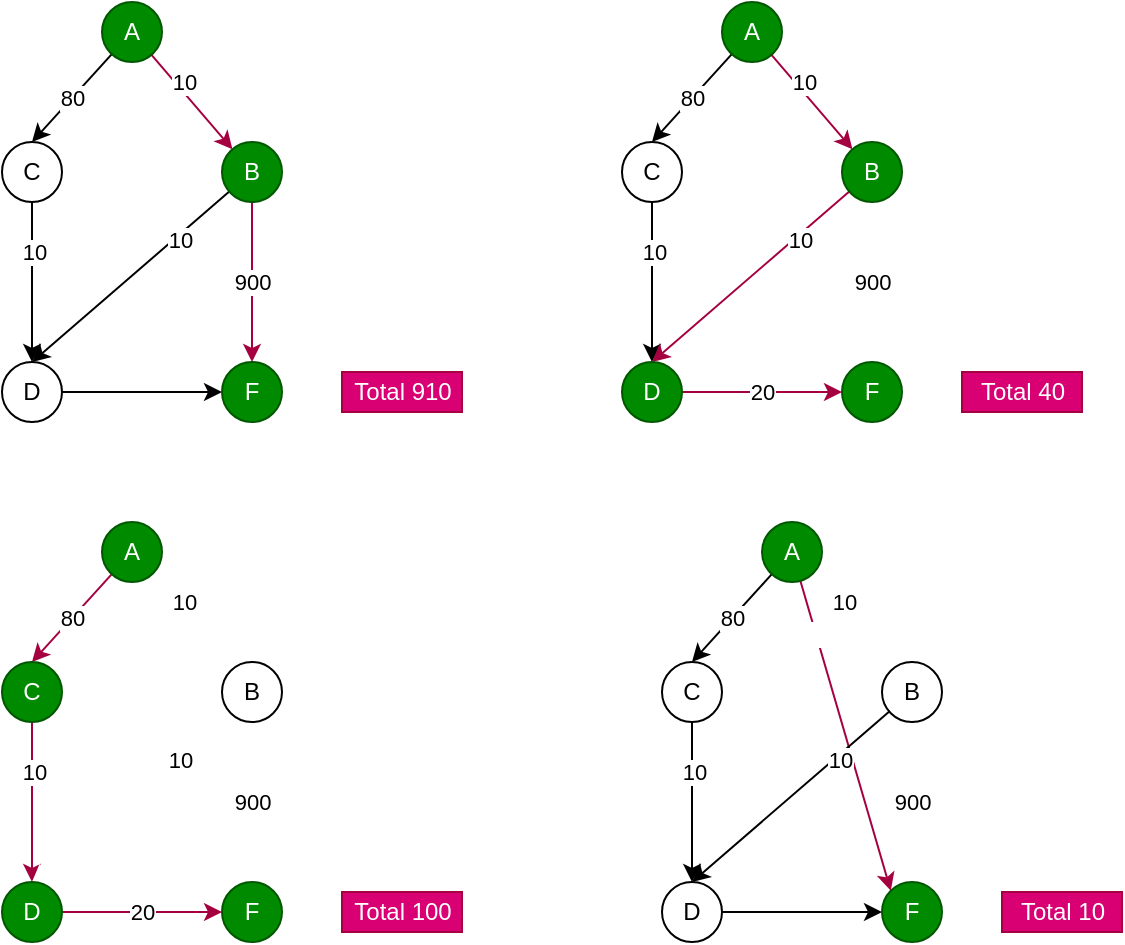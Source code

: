 <mxfile>
    <diagram id="4XHa54bo84WGzjoG56xk" name="Page-1">
        <mxGraphModel dx="1378" dy="616" grid="1" gridSize="10" guides="1" tooltips="1" connect="1" arrows="1" fold="1" page="1" pageScale="1" pageWidth="850" pageHeight="1100" math="0" shadow="0">
            <root>
                <mxCell id="0"/>
                <mxCell id="1" parent="0"/>
                <mxCell id="35" style="edgeStyle=none;html=1;fillColor=#d80073;strokeColor=#A50040;" edge="1" parent="1" source="32" target="34">
                    <mxGeometry relative="1" as="geometry"/>
                </mxCell>
                <mxCell id="37" value="10" style="edgeLabel;html=1;align=center;verticalAlign=middle;resizable=0;points=[];" vertex="1" connectable="0" parent="35">
                    <mxGeometry x="-0.336" y="4" relative="1" as="geometry">
                        <mxPoint as="offset"/>
                    </mxGeometry>
                </mxCell>
                <mxCell id="36" value="80" style="edgeStyle=none;html=1;entryX=0.5;entryY=0;entryDx=0;entryDy=0;" edge="1" parent="1" source="32" target="33">
                    <mxGeometry relative="1" as="geometry"/>
                </mxCell>
                <mxCell id="32" value="A" style="ellipse;whiteSpace=wrap;html=1;aspect=fixed;fillColor=#008a00;fontColor=#ffffff;strokeColor=#005700;" vertex="1" parent="1">
                    <mxGeometry x="90" y="120" width="30" height="30" as="geometry"/>
                </mxCell>
                <mxCell id="41" value="" style="edgeStyle=none;html=1;" edge="1" parent="1" source="33" target="40">
                    <mxGeometry relative="1" as="geometry"/>
                </mxCell>
                <mxCell id="42" value="10" style="edgeLabel;html=1;align=center;verticalAlign=middle;resizable=0;points=[];" vertex="1" connectable="0" parent="41">
                    <mxGeometry x="-0.352" y="1" relative="1" as="geometry">
                        <mxPoint y="-1" as="offset"/>
                    </mxGeometry>
                </mxCell>
                <mxCell id="33" value="C" style="ellipse;whiteSpace=wrap;html=1;aspect=fixed;" vertex="1" parent="1">
                    <mxGeometry x="40" y="190" width="30" height="30" as="geometry"/>
                </mxCell>
                <mxCell id="43" style="edgeStyle=none;html=1;entryX=0.5;entryY=0;entryDx=0;entryDy=0;" edge="1" parent="1" source="34" target="40">
                    <mxGeometry relative="1" as="geometry"/>
                </mxCell>
                <mxCell id="44" value="10" style="edgeLabel;html=1;align=center;verticalAlign=middle;resizable=0;points=[];" vertex="1" connectable="0" parent="43">
                    <mxGeometry x="-0.465" y="2" relative="1" as="geometry">
                        <mxPoint as="offset"/>
                    </mxGeometry>
                </mxCell>
                <mxCell id="47" value="900" style="edgeStyle=none;html=1;fillColor=#d80073;strokeColor=#A50040;" edge="1" parent="1" source="34" target="45">
                    <mxGeometry relative="1" as="geometry"/>
                </mxCell>
                <mxCell id="34" value="B" style="ellipse;whiteSpace=wrap;html=1;aspect=fixed;fillColor=#008a00;fontColor=#ffffff;strokeColor=#005700;" vertex="1" parent="1">
                    <mxGeometry x="150" y="190" width="30" height="30" as="geometry"/>
                </mxCell>
                <mxCell id="46" value="" style="edgeStyle=none;html=1;" edge="1" parent="1" source="40" target="45">
                    <mxGeometry relative="1" as="geometry"/>
                </mxCell>
                <mxCell id="40" value="D" style="ellipse;whiteSpace=wrap;html=1;aspect=fixed;" vertex="1" parent="1">
                    <mxGeometry x="40" y="300" width="30" height="30" as="geometry"/>
                </mxCell>
                <mxCell id="45" value="F" style="ellipse;whiteSpace=wrap;html=1;aspect=fixed;fillColor=#008a00;fontColor=#ffffff;strokeColor=#005700;" vertex="1" parent="1">
                    <mxGeometry x="150" y="300" width="30" height="30" as="geometry"/>
                </mxCell>
                <mxCell id="48" value="Total 910" style="text;html=1;align=center;verticalAlign=middle;resizable=0;points=[];autosize=1;strokeColor=#A50040;fillColor=#d80073;fontColor=#FFFFFF;" vertex="1" parent="1">
                    <mxGeometry x="210" y="305" width="60" height="20" as="geometry"/>
                </mxCell>
                <mxCell id="64" style="edgeStyle=none;html=1;fillColor=#d80073;strokeColor=#A50040;" edge="1" parent="1" source="67" target="74">
                    <mxGeometry relative="1" as="geometry"/>
                </mxCell>
                <mxCell id="65" value="10" style="edgeLabel;html=1;align=center;verticalAlign=middle;resizable=0;points=[];" vertex="1" connectable="0" parent="64">
                    <mxGeometry x="-0.336" y="4" relative="1" as="geometry">
                        <mxPoint as="offset"/>
                    </mxGeometry>
                </mxCell>
                <mxCell id="66" value="80" style="edgeStyle=none;html=1;entryX=0.5;entryY=0;entryDx=0;entryDy=0;" edge="1" parent="1" source="67" target="70">
                    <mxGeometry relative="1" as="geometry"/>
                </mxCell>
                <mxCell id="67" value="A" style="ellipse;whiteSpace=wrap;html=1;aspect=fixed;fillColor=#008a00;fontColor=#ffffff;strokeColor=#005700;" vertex="1" parent="1">
                    <mxGeometry x="400" y="120" width="30" height="30" as="geometry"/>
                </mxCell>
                <mxCell id="68" value="" style="edgeStyle=none;html=1;" edge="1" parent="1" source="70" target="76">
                    <mxGeometry relative="1" as="geometry"/>
                </mxCell>
                <mxCell id="69" value="10" style="edgeLabel;html=1;align=center;verticalAlign=middle;resizable=0;points=[];" vertex="1" connectable="0" parent="68">
                    <mxGeometry x="-0.352" y="1" relative="1" as="geometry">
                        <mxPoint y="-1" as="offset"/>
                    </mxGeometry>
                </mxCell>
                <mxCell id="70" value="C" style="ellipse;whiteSpace=wrap;html=1;aspect=fixed;" vertex="1" parent="1">
                    <mxGeometry x="350" y="190" width="30" height="30" as="geometry"/>
                </mxCell>
                <mxCell id="71" style="edgeStyle=none;html=1;entryX=0.5;entryY=0;entryDx=0;entryDy=0;fillColor=#d80073;strokeColor=#A50040;" edge="1" parent="1" source="74" target="76">
                    <mxGeometry relative="1" as="geometry"/>
                </mxCell>
                <mxCell id="72" value="10" style="edgeLabel;html=1;align=center;verticalAlign=middle;resizable=0;points=[];" vertex="1" connectable="0" parent="71">
                    <mxGeometry x="-0.465" y="2" relative="1" as="geometry">
                        <mxPoint as="offset"/>
                    </mxGeometry>
                </mxCell>
                <mxCell id="73" value="900" style="edgeStyle=none;html=1;fillColor=#d80073;strokeColor=#FFFFFF;" edge="1" parent="1" source="74" target="77">
                    <mxGeometry relative="1" as="geometry"/>
                </mxCell>
                <mxCell id="74" value="B" style="ellipse;whiteSpace=wrap;html=1;aspect=fixed;fillColor=#008a00;fontColor=#ffffff;strokeColor=#005700;" vertex="1" parent="1">
                    <mxGeometry x="460" y="190" width="30" height="30" as="geometry"/>
                </mxCell>
                <mxCell id="75" value="20" style="edgeStyle=none;html=1;fillColor=#d80073;strokeColor=#A50040;" edge="1" parent="1" source="76" target="77">
                    <mxGeometry relative="1" as="geometry"/>
                </mxCell>
                <mxCell id="76" value="D" style="ellipse;whiteSpace=wrap;html=1;aspect=fixed;fillColor=#008a00;fontColor=#ffffff;strokeColor=#005700;" vertex="1" parent="1">
                    <mxGeometry x="350" y="300" width="30" height="30" as="geometry"/>
                </mxCell>
                <mxCell id="77" value="F" style="ellipse;whiteSpace=wrap;html=1;aspect=fixed;fillColor=#008a00;fontColor=#ffffff;strokeColor=#005700;" vertex="1" parent="1">
                    <mxGeometry x="460" y="300" width="30" height="30" as="geometry"/>
                </mxCell>
                <mxCell id="78" value="Total 40" style="text;html=1;align=center;verticalAlign=middle;resizable=0;points=[];autosize=1;strokeColor=#A50040;fillColor=#d80073;fontColor=#FFFFFF;" vertex="1" parent="1">
                    <mxGeometry x="520" y="305" width="60" height="20" as="geometry"/>
                </mxCell>
                <mxCell id="93" style="edgeStyle=none;html=1;fillColor=#d80073;strokeColor=#FFFFFF;" edge="1" parent="1" source="96" target="103">
                    <mxGeometry relative="1" as="geometry"/>
                </mxCell>
                <mxCell id="94" value="10" style="edgeLabel;html=1;align=center;verticalAlign=middle;resizable=0;points=[];" vertex="1" connectable="0" parent="93">
                    <mxGeometry x="-0.336" y="4" relative="1" as="geometry">
                        <mxPoint as="offset"/>
                    </mxGeometry>
                </mxCell>
                <mxCell id="95" value="80" style="edgeStyle=none;html=1;entryX=0.5;entryY=0;entryDx=0;entryDy=0;fillColor=#d80073;strokeColor=#A50040;" edge="1" parent="1" source="96" target="99">
                    <mxGeometry relative="1" as="geometry"/>
                </mxCell>
                <mxCell id="96" value="A" style="ellipse;whiteSpace=wrap;html=1;aspect=fixed;fillColor=#008a00;fontColor=#ffffff;strokeColor=#005700;" vertex="1" parent="1">
                    <mxGeometry x="90" y="380" width="30" height="30" as="geometry"/>
                </mxCell>
                <mxCell id="97" value="" style="edgeStyle=none;html=1;fillColor=#d80073;strokeColor=#A50040;" edge="1" parent="1" source="99" target="105">
                    <mxGeometry relative="1" as="geometry"/>
                </mxCell>
                <mxCell id="98" value="10" style="edgeLabel;html=1;align=center;verticalAlign=middle;resizable=0;points=[];" vertex="1" connectable="0" parent="97">
                    <mxGeometry x="-0.352" y="1" relative="1" as="geometry">
                        <mxPoint y="-1" as="offset"/>
                    </mxGeometry>
                </mxCell>
                <mxCell id="99" value="C" style="ellipse;whiteSpace=wrap;html=1;aspect=fixed;fillColor=#008a00;fontColor=#ffffff;strokeColor=#005700;" vertex="1" parent="1">
                    <mxGeometry x="40" y="450" width="30" height="30" as="geometry"/>
                </mxCell>
                <mxCell id="100" style="edgeStyle=none;html=1;entryX=0.5;entryY=0;entryDx=0;entryDy=0;fillColor=#d80073;strokeColor=#FFFFFF;" edge="1" parent="1" source="103" target="105">
                    <mxGeometry relative="1" as="geometry"/>
                </mxCell>
                <mxCell id="101" value="10" style="edgeLabel;html=1;align=center;verticalAlign=middle;resizable=0;points=[];" vertex="1" connectable="0" parent="100">
                    <mxGeometry x="-0.465" y="2" relative="1" as="geometry">
                        <mxPoint as="offset"/>
                    </mxGeometry>
                </mxCell>
                <mxCell id="102" value="900" style="edgeStyle=none;html=1;fillColor=#d80073;strokeColor=#FFFFFF;" edge="1" parent="1" source="103" target="106">
                    <mxGeometry relative="1" as="geometry"/>
                </mxCell>
                <mxCell id="103" value="B" style="ellipse;whiteSpace=wrap;html=1;aspect=fixed;" vertex="1" parent="1">
                    <mxGeometry x="150" y="450" width="30" height="30" as="geometry"/>
                </mxCell>
                <mxCell id="104" value="20" style="edgeStyle=none;html=1;fillColor=#d80073;strokeColor=#A50040;" edge="1" parent="1" source="105" target="106">
                    <mxGeometry relative="1" as="geometry"/>
                </mxCell>
                <mxCell id="105" value="D" style="ellipse;whiteSpace=wrap;html=1;aspect=fixed;fillColor=#008a00;fontColor=#ffffff;strokeColor=#005700;" vertex="1" parent="1">
                    <mxGeometry x="40" y="560" width="30" height="30" as="geometry"/>
                </mxCell>
                <mxCell id="106" value="F" style="ellipse;whiteSpace=wrap;html=1;aspect=fixed;fillColor=#008a00;fontColor=#ffffff;strokeColor=#005700;" vertex="1" parent="1">
                    <mxGeometry x="150" y="560" width="30" height="30" as="geometry"/>
                </mxCell>
                <mxCell id="107" value="Total 100" style="text;html=1;align=center;verticalAlign=middle;resizable=0;points=[];autosize=1;strokeColor=#A50040;fillColor=#d80073;fontColor=#FFFFFF;" vertex="1" parent="1">
                    <mxGeometry x="210" y="565" width="60" height="20" as="geometry"/>
                </mxCell>
                <mxCell id="109" style="edgeStyle=none;html=1;fillColor=#d80073;strokeColor=#FFFFFF;" edge="1" parent="1" source="112" target="119">
                    <mxGeometry relative="1" as="geometry"/>
                </mxCell>
                <mxCell id="110" value="10" style="edgeLabel;html=1;align=center;verticalAlign=middle;resizable=0;points=[];" vertex="1" connectable="0" parent="109">
                    <mxGeometry x="-0.336" y="4" relative="1" as="geometry">
                        <mxPoint as="offset"/>
                    </mxGeometry>
                </mxCell>
                <mxCell id="111" value="80" style="edgeStyle=none;html=1;entryX=0.5;entryY=0;entryDx=0;entryDy=0;" edge="1" parent="1" source="112" target="115">
                    <mxGeometry relative="1" as="geometry"/>
                </mxCell>
                <mxCell id="124" style="edgeStyle=none;html=1;entryX=0;entryY=0;entryDx=0;entryDy=0;fontColor=#FFFFFF;strokeColor=#A50040;fillColor=#d80073;" edge="1" parent="1" source="112" target="122">
                    <mxGeometry relative="1" as="geometry"/>
                </mxCell>
                <mxCell id="125" value="10" style="edgeLabel;html=1;align=center;verticalAlign=middle;resizable=0;points=[];fontColor=#FFFFFF;" vertex="1" connectable="0" parent="124">
                    <mxGeometry x="-0.663" y="-2" relative="1" as="geometry">
                        <mxPoint x="1" as="offset"/>
                    </mxGeometry>
                </mxCell>
                <mxCell id="112" value="A" style="ellipse;whiteSpace=wrap;html=1;aspect=fixed;fillColor=#008a00;fontColor=#ffffff;strokeColor=#005700;" vertex="1" parent="1">
                    <mxGeometry x="420" y="380" width="30" height="30" as="geometry"/>
                </mxCell>
                <mxCell id="113" value="" style="edgeStyle=none;html=1;" edge="1" parent="1" source="115" target="121">
                    <mxGeometry relative="1" as="geometry"/>
                </mxCell>
                <mxCell id="114" value="10" style="edgeLabel;html=1;align=center;verticalAlign=middle;resizable=0;points=[];" vertex="1" connectable="0" parent="113">
                    <mxGeometry x="-0.352" y="1" relative="1" as="geometry">
                        <mxPoint y="-1" as="offset"/>
                    </mxGeometry>
                </mxCell>
                <mxCell id="115" value="C" style="ellipse;whiteSpace=wrap;html=1;aspect=fixed;" vertex="1" parent="1">
                    <mxGeometry x="370" y="450" width="30" height="30" as="geometry"/>
                </mxCell>
                <mxCell id="116" style="edgeStyle=none;html=1;entryX=0.5;entryY=0;entryDx=0;entryDy=0;" edge="1" parent="1" source="119" target="121">
                    <mxGeometry relative="1" as="geometry"/>
                </mxCell>
                <mxCell id="117" value="10" style="edgeLabel;html=1;align=center;verticalAlign=middle;resizable=0;points=[];" vertex="1" connectable="0" parent="116">
                    <mxGeometry x="-0.465" y="2" relative="1" as="geometry">
                        <mxPoint as="offset"/>
                    </mxGeometry>
                </mxCell>
                <mxCell id="118" value="900" style="edgeStyle=none;html=1;fillColor=#d80073;strokeColor=#FFFFFF;" edge="1" parent="1" source="119" target="122">
                    <mxGeometry relative="1" as="geometry"/>
                </mxCell>
                <mxCell id="119" value="B" style="ellipse;whiteSpace=wrap;html=1;aspect=fixed;" vertex="1" parent="1">
                    <mxGeometry x="480" y="450" width="30" height="30" as="geometry"/>
                </mxCell>
                <mxCell id="120" value="" style="edgeStyle=none;html=1;" edge="1" parent="1" source="121" target="122">
                    <mxGeometry relative="1" as="geometry"/>
                </mxCell>
                <mxCell id="121" value="D" style="ellipse;whiteSpace=wrap;html=1;aspect=fixed;" vertex="1" parent="1">
                    <mxGeometry x="370" y="560" width="30" height="30" as="geometry"/>
                </mxCell>
                <mxCell id="122" value="F" style="ellipse;whiteSpace=wrap;html=1;aspect=fixed;fillColor=#008a00;fontColor=#ffffff;strokeColor=#005700;" vertex="1" parent="1">
                    <mxGeometry x="480" y="560" width="30" height="30" as="geometry"/>
                </mxCell>
                <mxCell id="123" value="Total 10" style="text;html=1;align=center;verticalAlign=middle;resizable=0;points=[];autosize=1;strokeColor=#A50040;fillColor=#d80073;fontColor=#FFFFFF;" vertex="1" parent="1">
                    <mxGeometry x="540" y="565" width="60" height="20" as="geometry"/>
                </mxCell>
            </root>
        </mxGraphModel>
    </diagram>
</mxfile>